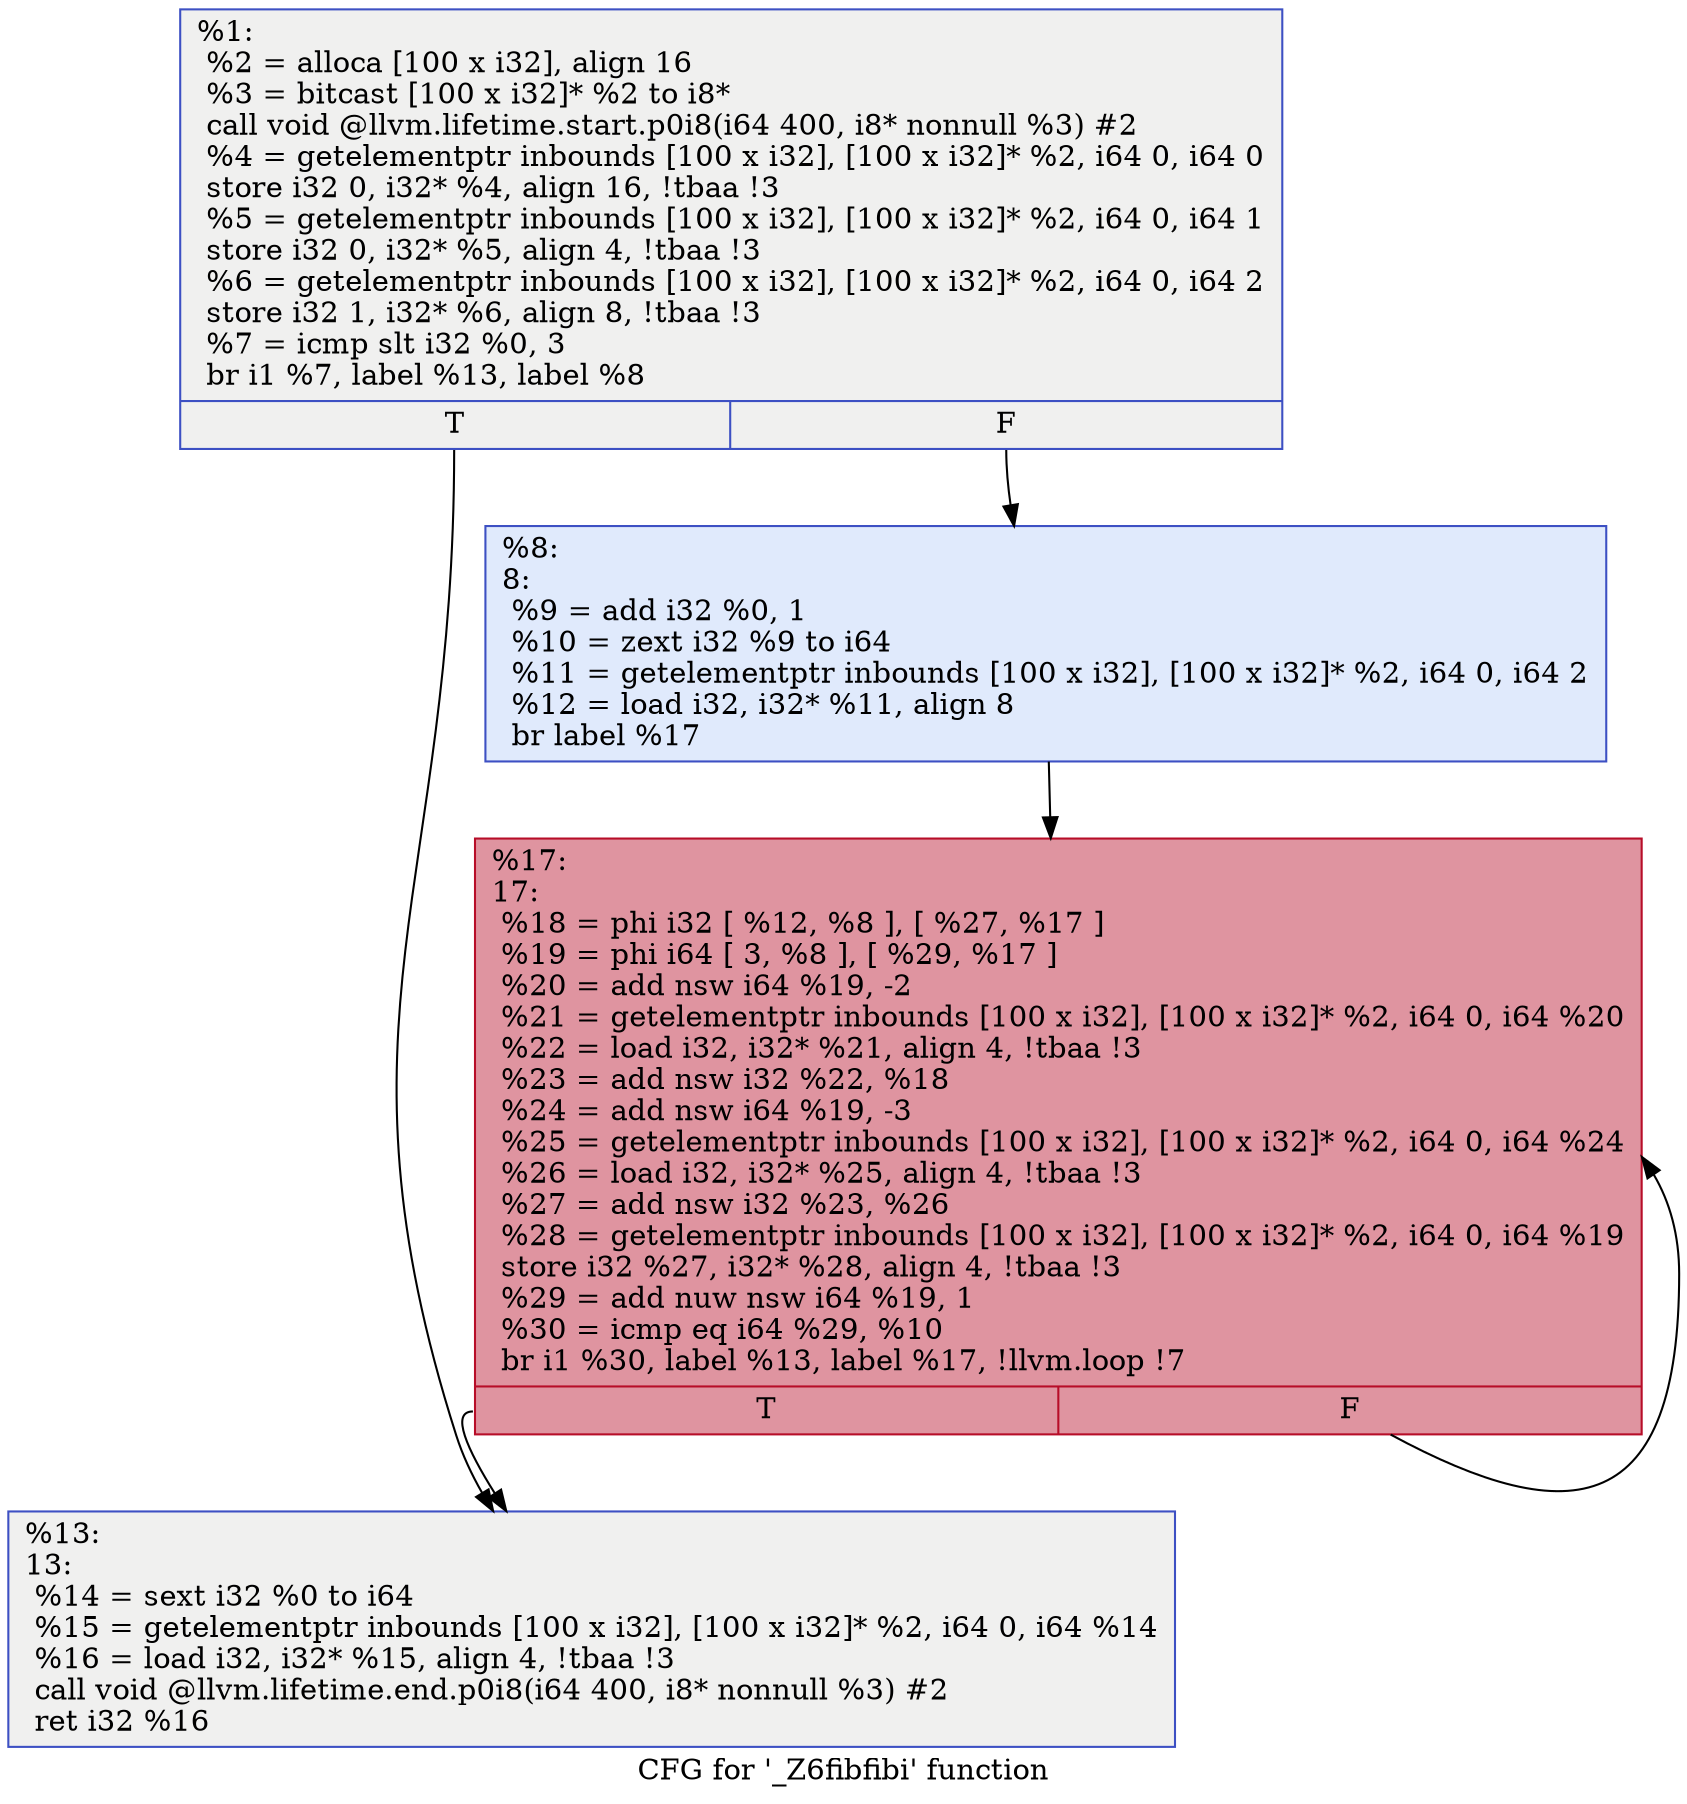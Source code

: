 digraph "CFG for '_Z6fibfibi' function" {
	label="CFG for '_Z6fibfibi' function";

	Node0x555e8d566a80 [shape=record,color="#3d50c3ff", style=filled, fillcolor="#dedcdb70",label="{%1:\l  %2 = alloca [100 x i32], align 16\l  %3 = bitcast [100 x i32]* %2 to i8*\l  call void @llvm.lifetime.start.p0i8(i64 400, i8* nonnull %3) #2\l  %4 = getelementptr inbounds [100 x i32], [100 x i32]* %2, i64 0, i64 0\l  store i32 0, i32* %4, align 16, !tbaa !3\l  %5 = getelementptr inbounds [100 x i32], [100 x i32]* %2, i64 0, i64 1\l  store i32 0, i32* %5, align 4, !tbaa !3\l  %6 = getelementptr inbounds [100 x i32], [100 x i32]* %2, i64 0, i64 2\l  store i32 1, i32* %6, align 8, !tbaa !3\l  %7 = icmp slt i32 %0, 3\l  br i1 %7, label %13, label %8\l|{<s0>T|<s1>F}}"];
	Node0x555e8d566a80:s0 -> Node0x555e8d569150;
	Node0x555e8d566a80:s1 -> Node0x555e8d5691e0;
	Node0x555e8d5691e0 [shape=record,color="#3d50c3ff", style=filled, fillcolor="#b9d0f970",label="{%8:\l8:                                                \l  %9 = add i32 %0, 1\l  %10 = zext i32 %9 to i64\l  %11 = getelementptr inbounds [100 x i32], [100 x i32]* %2, i64 0, i64 2\l  %12 = load i32, i32* %11, align 8\l  br label %17\l}"];
	Node0x555e8d5691e0 -> Node0x555e8d567bd0;
	Node0x555e8d569150 [shape=record,color="#3d50c3ff", style=filled, fillcolor="#dedcdb70",label="{%13:\l13:                                               \l  %14 = sext i32 %0 to i64\l  %15 = getelementptr inbounds [100 x i32], [100 x i32]* %2, i64 0, i64 %14\l  %16 = load i32, i32* %15, align 4, !tbaa !3\l  call void @llvm.lifetime.end.p0i8(i64 400, i8* nonnull %3) #2\l  ret i32 %16\l}"];
	Node0x555e8d567bd0 [shape=record,color="#b70d28ff", style=filled, fillcolor="#b70d2870",label="{%17:\l17:                                               \l  %18 = phi i32 [ %12, %8 ], [ %27, %17 ]\l  %19 = phi i64 [ 3, %8 ], [ %29, %17 ]\l  %20 = add nsw i64 %19, -2\l  %21 = getelementptr inbounds [100 x i32], [100 x i32]* %2, i64 0, i64 %20\l  %22 = load i32, i32* %21, align 4, !tbaa !3\l  %23 = add nsw i32 %22, %18\l  %24 = add nsw i64 %19, -3\l  %25 = getelementptr inbounds [100 x i32], [100 x i32]* %2, i64 0, i64 %24\l  %26 = load i32, i32* %25, align 4, !tbaa !3\l  %27 = add nsw i32 %23, %26\l  %28 = getelementptr inbounds [100 x i32], [100 x i32]* %2, i64 0, i64 %19\l  store i32 %27, i32* %28, align 4, !tbaa !3\l  %29 = add nuw nsw i64 %19, 1\l  %30 = icmp eq i64 %29, %10\l  br i1 %30, label %13, label %17, !llvm.loop !7\l|{<s0>T|<s1>F}}"];
	Node0x555e8d567bd0:s0 -> Node0x555e8d569150;
	Node0x555e8d567bd0:s1 -> Node0x555e8d567bd0;
}
